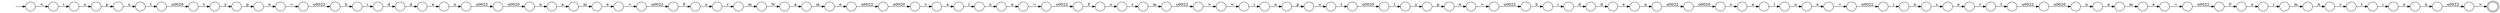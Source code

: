 digraph Automaton {
  rankdir = LR;
  0 [shape=circle,label=""];
  0 -> 44 [label="n"]
  1 [shape=circle,label=""];
  1 -> 63 [label="p"]
  2 [shape=circle,label=""];
  2 -> 101 [label="\u0022"]
  3 [shape=circle,label=""];
  3 -> 19 [label="N"]
  4 [shape=circle,label=""];
  4 -> 8 [label="t"]
  5 [shape=circle,label=""];
  5 -> 15 [label="e"]
  6 [shape=circle,label=""];
  6 -> 36 [label="r"]
  7 [shape=circle,label=""];
  7 -> 60 [label="i"]
  8 [shape=circle,label=""];
  8 -> 92 [label="\u0020"]
  9 [shape=circle,label=""];
  9 -> 11 [label="l"]
  10 [shape=circle,label=""];
  10 -> 37 [label="\u0022"]
  11 [shape=circle,label=""];
  11 -> 5 [label="u"]
  12 [shape=circle,label=""];
  12 -> 3 [label="m"]
  13 [shape=circle,label=""];
  13 -> 21 [label="n"]
  14 [shape=circle,label=""];
  14 -> 93 [label="\u0022"]
  15 [shape=circle,label=""];
  15 -> 90 [label="="]
  16 [shape=circle,label=""];
  16 -> 34 [label="F"]
  17 [shape=circle,label=""];
  17 -> 79 [label="n"]
  18 [shape=circle,label=""];
  18 -> 71 [label="<"]
  19 [shape=circle,label=""];
  19 -> 84 [label="a"]
  20 [shape=circle,label=""];
  20 -> 24 [label="\u0022"]
  21 [shape=circle,label=""];
  21 -> 41 [label="p"]
  22 [shape=circle,label=""];
  22 -> 25 [label="y"]
  23 [shape=circle,label=""];
  23 -> 100 [label="e"]
  24 [shape=circle,label=""];
  24 -> 30 [label="h"]
  25 [shape=circle,label=""];
  25 -> 59 [label="p"]
  26 [shape=circle,label=""];
  26 -> 94 [label="n"]
  27 [shape=circle,label=""];
  initial [shape=plaintext,label=""];
  initial -> 27
  27 -> 7 [label="<"]
  28 [shape=circle,label=""];
  28 -> 68 [label="r"]
  29 [shape=circle,label=""];
  29 -> 49 [label="n"]
  30 [shape=circle,label=""];
  30 -> 53 [label="i"]
  31 [shape=circle,label=""];
  31 -> 103 [label="\u0022"]
  32 [shape=circle,label=""];
  32 -> 42 [label="="]
  33 [shape=circle,label=""];
  33 -> 70 [label="h"]
  34 [shape=circle,label=""];
  34 -> 102 [label="o"]
  35 [shape=circle,label=""];
  35 -> 9 [label="a"]
  36 [shape=circle,label=""];
  36 -> 54 [label="m"]
  37 [shape=circle,label=""];
  37 -> 17 [label="\u0020"]
  38 [shape=circle,label=""];
  38 -> 26 [label="o"]
  39 [shape=circle,label=""];
  39 -> 16 [label="\u0022"]
  40 [shape=circle,label=""];
  40 -> 83 [label="u"]
  41 [shape=circle,label=""];
  41 -> 4 [label="u"]
  42 [shape=circle,label=""];
  42 -> 88 [label="\u0022"]
  43 [shape=circle,label=""];
  43 -> 0 [label="\u0020"]
  44 [shape=circle,label=""];
  44 -> 51 [label="a"]
  45 [shape=circle,label=""];
  45 -> 97 [label="n"]
  46 [shape=circle,label=""];
  46 -> 31 [label="n"]
  47 [shape=circle,label=""];
  47 -> 45 [label="e"]
  48 [shape=circle,label=""];
  48 -> 69 [label="r"]
  49 [shape=circle,label=""];
  49 -> 77 [label="s"]
  50 [shape=circle,label=""];
  50 -> 78 [label="e"]
  51 [shape=circle,label=""];
  51 -> 23 [label="m"]
  52 [shape=circle,label=""];
  52 -> 95 [label="F"]
  53 [shape=circle,label=""];
  53 -> 72 [label="d"]
  54 [shape=circle,label=""];
  54 -> 75 [label="A"]
  55 [shape=circle,label=""];
  55 -> 6 [label="o"]
  56 [shape=circle,label=""];
  56 -> 47 [label="d"]
  57 [shape=circle,label=""];
  57 -> 67 [label="t"]
  58 [shape=circle,label=""];
  58 -> 73 [label="u"]
  59 [shape=circle,label=""];
  59 -> 62 [label="e"]
  60 [shape=circle,label=""];
  60 -> 89 [label="n"]
  61 [shape=circle,label=""];
  61 -> 98 [label="a"]
  62 [shape=circle,label=""];
  62 -> 80 [label="="]
  63 [shape=circle,label=""];
  63 -> 66 [label="e"]
  64 [shape=circle,label=""];
  64 -> 104 [label=">"]
  65 [shape=circle,label=""];
  65 -> 35 [label="v"]
  66 [shape=circle,label=""];
  66 -> 20 [label="="]
  67 [shape=circle,label=""];
  67 -> 38 [label="i"]
  68 [shape=circle,label=""];
  68 -> 10 [label="t"]
  69 [shape=circle,label=""];
  69 -> 2 [label="m"]
  70 [shape=circle,label=""];
  70 -> 82 [label="i"]
  71 [shape=circle,label=""];
  71 -> 13 [label="i"]
  72 [shape=circle,label=""];
  72 -> 86 [label="d"]
  73 [shape=circle,label=""];
  73 -> 99 [label="e"]
  74 [shape=circle,label=""];
  74 -> 32 [label="e"]
  75 [shape=circle,label=""];
  75 -> 57 [label="c"]
  76 [shape=circle,label=""];
  76 -> 61 [label="v"]
  77 [shape=circle,label=""];
  77 -> 28 [label="e"]
  78 [shape=circle,label=""];
  78 -> 91 [label="\u0022"]
  79 [shape=circle,label=""];
  79 -> 81 [label="a"]
  80 [shape=circle,label=""];
  80 -> 33 [label="\u0022"]
  81 [shape=circle,label=""];
  81 -> 74 [label="m"]
  82 [shape=circle,label=""];
  82 -> 56 [label="d"]
  83 [shape=circle,label=""];
  83 -> 96 [label="t"]
  84 [shape=circle,label=""];
  84 -> 50 [label="m"]
  85 [shape=circle,label=""];
  85 -> 1 [label="y"]
  86 [shape=circle,label=""];
  86 -> 46 [label="e"]
  87 [shape=circle,label=""];
  87 -> 22 [label="t"]
  88 [shape=circle,label=""];
  88 -> 55 [label="F"]
  89 [shape=circle,label=""];
  89 -> 40 [label="p"]
  90 [shape=circle,label=""];
  90 -> 52 [label="\u0022"]
  91 [shape=circle,label=""];
  91 -> 65 [label="\u0020"]
  92 [shape=circle,label=""];
  92 -> 85 [label="t"]
  93 [shape=circle,label=""];
  93 -> 29 [label="i"]
  94 [shape=circle,label=""];
  94 -> 64 [label="\u0022"]
  95 [shape=circle,label=""];
  95 -> 48 [label="o"]
  96 [shape=circle,label=""];
  96 -> 87 [label="\u0020"]
  97 [shape=circle,label=""];
  97 -> 43 [label="\u0022"]
  98 [shape=circle,label=""];
  98 -> 58 [label="l"]
  99 [shape=circle,label=""];
  99 -> 14 [label="="]
  100 [shape=circle,label=""];
  100 -> 39 [label="="]
  101 [shape=circle,label=""];
  101 -> 18 [label=">"]
  102 [shape=circle,label=""];
  102 -> 12 [label="r"]
  103 [shape=circle,label=""];
  103 -> 76 [label="\u0020"]
  104 [shape=doublecircle,label=""];
}

